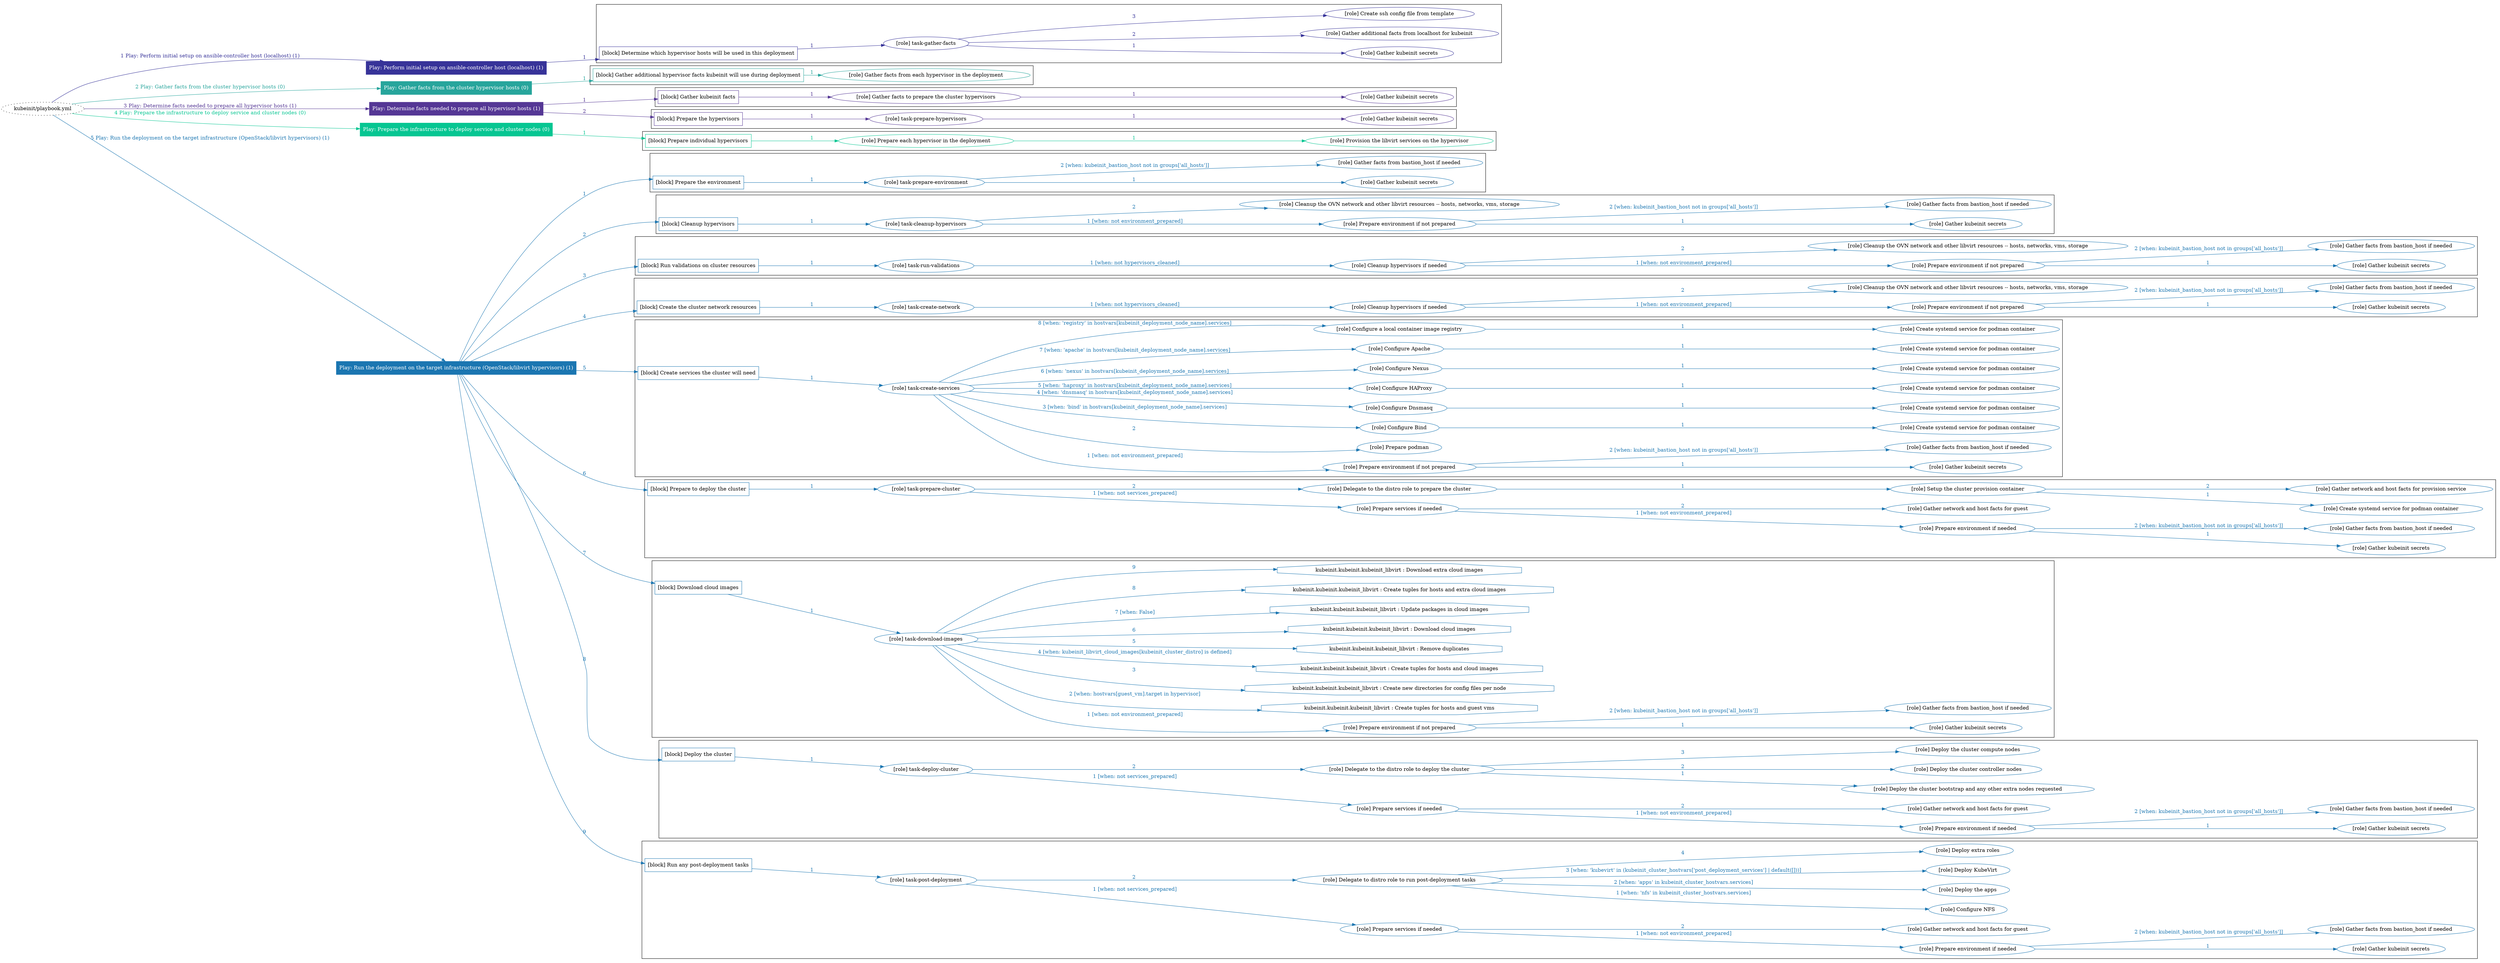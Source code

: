digraph {
	graph [concentrate=true ordering=in rankdir=LR ratio=fill]
	edge [esep=5 sep=10]
	"kubeinit/playbook.yml" [URL="/home/runner/work/kubeinit/kubeinit/kubeinit/playbook.yml" id=playbook_3aae5e4f style=dotted]
	"kubeinit/playbook.yml" -> play_a13c821a [label="1 Play: Perform initial setup on ansible-controller host (localhost) (1)" color="#373399" fontcolor="#373399" id=edge_play_a13c821a labeltooltip="1 Play: Perform initial setup on ansible-controller host (localhost) (1)" tooltip="1 Play: Perform initial setup on ansible-controller host (localhost) (1)"]
	subgraph "Play: Perform initial setup on ansible-controller host (localhost) (1)" {
		play_a13c821a [label="Play: Perform initial setup on ansible-controller host (localhost) (1)" URL="/home/runner/work/kubeinit/kubeinit/kubeinit/playbook.yml" color="#373399" fontcolor="#ffffff" id=play_a13c821a shape=box style=filled tooltip=localhost]
		play_a13c821a -> block_b6649c4d [label=1 color="#373399" fontcolor="#373399" id=edge_block_b6649c4d labeltooltip=1 tooltip=1]
		subgraph cluster_block_b6649c4d {
			block_b6649c4d [label="[block] Determine which hypervisor hosts will be used in this deployment" URL="/home/runner/work/kubeinit/kubeinit/kubeinit/playbook.yml" color="#373399" id=block_b6649c4d labeltooltip="Determine which hypervisor hosts will be used in this deployment" shape=box tooltip="Determine which hypervisor hosts will be used in this deployment"]
			block_b6649c4d -> role_faa53f05 [label="1 " color="#373399" fontcolor="#373399" id=edge_role_faa53f05 labeltooltip="1 " tooltip="1 "]
			subgraph "task-gather-facts" {
				role_faa53f05 [label="[role] task-gather-facts" URL="/home/runner/work/kubeinit/kubeinit/kubeinit/playbook.yml" color="#373399" id=role_faa53f05 tooltip="task-gather-facts"]
				role_faa53f05 -> role_b6193e23 [label="1 " color="#373399" fontcolor="#373399" id=edge_role_b6193e23 labeltooltip="1 " tooltip="1 "]
				subgraph "Gather kubeinit secrets" {
					role_b6193e23 [label="[role] Gather kubeinit secrets" URL="/home/runner/.ansible/collections/ansible_collections/kubeinit/kubeinit/roles/kubeinit_prepare/tasks/build_hypervisors_group.yml" color="#373399" id=role_b6193e23 tooltip="Gather kubeinit secrets"]
				}
				role_faa53f05 -> role_75fb5150 [label="2 " color="#373399" fontcolor="#373399" id=edge_role_75fb5150 labeltooltip="2 " tooltip="2 "]
				subgraph "Gather additional facts from localhost for kubeinit" {
					role_75fb5150 [label="[role] Gather additional facts from localhost for kubeinit" URL="/home/runner/.ansible/collections/ansible_collections/kubeinit/kubeinit/roles/kubeinit_prepare/tasks/build_hypervisors_group.yml" color="#373399" id=role_75fb5150 tooltip="Gather additional facts from localhost for kubeinit"]
				}
				role_faa53f05 -> role_6fa59328 [label="3 " color="#373399" fontcolor="#373399" id=edge_role_6fa59328 labeltooltip="3 " tooltip="3 "]
				subgraph "Create ssh config file from template" {
					role_6fa59328 [label="[role] Create ssh config file from template" URL="/home/runner/.ansible/collections/ansible_collections/kubeinit/kubeinit/roles/kubeinit_prepare/tasks/build_hypervisors_group.yml" color="#373399" id=role_6fa59328 tooltip="Create ssh config file from template"]
				}
			}
		}
	}
	"kubeinit/playbook.yml" -> play_2b0e0b51 [label="2 Play: Gather facts from the cluster hypervisor hosts (0)" color="#27a59c" fontcolor="#27a59c" id=edge_play_2b0e0b51 labeltooltip="2 Play: Gather facts from the cluster hypervisor hosts (0)" tooltip="2 Play: Gather facts from the cluster hypervisor hosts (0)"]
	subgraph "Play: Gather facts from the cluster hypervisor hosts (0)" {
		play_2b0e0b51 [label="Play: Gather facts from the cluster hypervisor hosts (0)" URL="/home/runner/work/kubeinit/kubeinit/kubeinit/playbook.yml" color="#27a59c" fontcolor="#ffffff" id=play_2b0e0b51 shape=box style=filled tooltip="Play: Gather facts from the cluster hypervisor hosts (0)"]
		play_2b0e0b51 -> block_e92e3ed4 [label=1 color="#27a59c" fontcolor="#27a59c" id=edge_block_e92e3ed4 labeltooltip=1 tooltip=1]
		subgraph cluster_block_e92e3ed4 {
			block_e92e3ed4 [label="[block] Gather additional hypervisor facts kubeinit will use during deployment" URL="/home/runner/work/kubeinit/kubeinit/kubeinit/playbook.yml" color="#27a59c" id=block_e92e3ed4 labeltooltip="Gather additional hypervisor facts kubeinit will use during deployment" shape=box tooltip="Gather additional hypervisor facts kubeinit will use during deployment"]
			block_e92e3ed4 -> role_e80809dc [label="1 " color="#27a59c" fontcolor="#27a59c" id=edge_role_e80809dc labeltooltip="1 " tooltip="1 "]
			subgraph "Gather facts from each hypervisor in the deployment" {
				role_e80809dc [label="[role] Gather facts from each hypervisor in the deployment" URL="/home/runner/work/kubeinit/kubeinit/kubeinit/playbook.yml" color="#27a59c" id=role_e80809dc tooltip="Gather facts from each hypervisor in the deployment"]
			}
		}
	}
	"kubeinit/playbook.yml" -> play_4fe872a4 [label="3 Play: Determine facts needed to prepare all hypervisor hosts (1)" color="#553795" fontcolor="#553795" id=edge_play_4fe872a4 labeltooltip="3 Play: Determine facts needed to prepare all hypervisor hosts (1)" tooltip="3 Play: Determine facts needed to prepare all hypervisor hosts (1)"]
	subgraph "Play: Determine facts needed to prepare all hypervisor hosts (1)" {
		play_4fe872a4 [label="Play: Determine facts needed to prepare all hypervisor hosts (1)" URL="/home/runner/work/kubeinit/kubeinit/kubeinit/playbook.yml" color="#553795" fontcolor="#ffffff" id=play_4fe872a4 shape=box style=filled tooltip=localhost]
		play_4fe872a4 -> block_9a63468e [label=1 color="#553795" fontcolor="#553795" id=edge_block_9a63468e labeltooltip=1 tooltip=1]
		subgraph cluster_block_9a63468e {
			block_9a63468e [label="[block] Gather kubeinit facts" URL="/home/runner/work/kubeinit/kubeinit/kubeinit/playbook.yml" color="#553795" id=block_9a63468e labeltooltip="Gather kubeinit facts" shape=box tooltip="Gather kubeinit facts"]
			block_9a63468e -> role_531069fe [label="1 " color="#553795" fontcolor="#553795" id=edge_role_531069fe labeltooltip="1 " tooltip="1 "]
			subgraph "Gather facts to prepare the cluster hypervisors" {
				role_531069fe [label="[role] Gather facts to prepare the cluster hypervisors" URL="/home/runner/work/kubeinit/kubeinit/kubeinit/playbook.yml" color="#553795" id=role_531069fe tooltip="Gather facts to prepare the cluster hypervisors"]
				role_531069fe -> role_d5351cc2 [label="1 " color="#553795" fontcolor="#553795" id=edge_role_d5351cc2 labeltooltip="1 " tooltip="1 "]
				subgraph "Gather kubeinit secrets" {
					role_d5351cc2 [label="[role] Gather kubeinit secrets" URL="/home/runner/.ansible/collections/ansible_collections/kubeinit/kubeinit/roles/kubeinit_prepare/tasks/gather_kubeinit_facts.yml" color="#553795" id=role_d5351cc2 tooltip="Gather kubeinit secrets"]
				}
			}
		}
		play_4fe872a4 -> block_47fa634f [label=2 color="#553795" fontcolor="#553795" id=edge_block_47fa634f labeltooltip=2 tooltip=2]
		subgraph cluster_block_47fa634f {
			block_47fa634f [label="[block] Prepare the hypervisors" URL="/home/runner/work/kubeinit/kubeinit/kubeinit/playbook.yml" color="#553795" id=block_47fa634f labeltooltip="Prepare the hypervisors" shape=box tooltip="Prepare the hypervisors"]
			block_47fa634f -> role_77b554d9 [label="1 " color="#553795" fontcolor="#553795" id=edge_role_77b554d9 labeltooltip="1 " tooltip="1 "]
			subgraph "task-prepare-hypervisors" {
				role_77b554d9 [label="[role] task-prepare-hypervisors" URL="/home/runner/work/kubeinit/kubeinit/kubeinit/playbook.yml" color="#553795" id=role_77b554d9 tooltip="task-prepare-hypervisors"]
				role_77b554d9 -> role_2fe37168 [label="1 " color="#553795" fontcolor="#553795" id=edge_role_2fe37168 labeltooltip="1 " tooltip="1 "]
				subgraph "Gather kubeinit secrets" {
					role_2fe37168 [label="[role] Gather kubeinit secrets" URL="/home/runner/.ansible/collections/ansible_collections/kubeinit/kubeinit/roles/kubeinit_prepare/tasks/gather_kubeinit_facts.yml" color="#553795" id=role_2fe37168 tooltip="Gather kubeinit secrets"]
				}
			}
		}
	}
	"kubeinit/playbook.yml" -> play_bf4b0396 [label="4 Play: Prepare the infrastructure to deploy service and cluster nodes (0)" color="#06c692" fontcolor="#06c692" id=edge_play_bf4b0396 labeltooltip="4 Play: Prepare the infrastructure to deploy service and cluster nodes (0)" tooltip="4 Play: Prepare the infrastructure to deploy service and cluster nodes (0)"]
	subgraph "Play: Prepare the infrastructure to deploy service and cluster nodes (0)" {
		play_bf4b0396 [label="Play: Prepare the infrastructure to deploy service and cluster nodes (0)" URL="/home/runner/work/kubeinit/kubeinit/kubeinit/playbook.yml" color="#06c692" fontcolor="#ffffff" id=play_bf4b0396 shape=box style=filled tooltip="Play: Prepare the infrastructure to deploy service and cluster nodes (0)"]
		play_bf4b0396 -> block_dfed0c5a [label=1 color="#06c692" fontcolor="#06c692" id=edge_block_dfed0c5a labeltooltip=1 tooltip=1]
		subgraph cluster_block_dfed0c5a {
			block_dfed0c5a [label="[block] Prepare individual hypervisors" URL="/home/runner/work/kubeinit/kubeinit/kubeinit/playbook.yml" color="#06c692" id=block_dfed0c5a labeltooltip="Prepare individual hypervisors" shape=box tooltip="Prepare individual hypervisors"]
			block_dfed0c5a -> role_fe40d077 [label="1 " color="#06c692" fontcolor="#06c692" id=edge_role_fe40d077 labeltooltip="1 " tooltip="1 "]
			subgraph "Prepare each hypervisor in the deployment" {
				role_fe40d077 [label="[role] Prepare each hypervisor in the deployment" URL="/home/runner/work/kubeinit/kubeinit/kubeinit/playbook.yml" color="#06c692" id=role_fe40d077 tooltip="Prepare each hypervisor in the deployment"]
				role_fe40d077 -> role_19f31cfb [label="1 " color="#06c692" fontcolor="#06c692" id=edge_role_19f31cfb labeltooltip="1 " tooltip="1 "]
				subgraph "Provision the libvirt services on the hypervisor" {
					role_19f31cfb [label="[role] Provision the libvirt services on the hypervisor" URL="/home/runner/.ansible/collections/ansible_collections/kubeinit/kubeinit/roles/kubeinit_prepare/tasks/prepare_hypervisor.yml" color="#06c692" id=role_19f31cfb tooltip="Provision the libvirt services on the hypervisor"]
				}
			}
		}
	}
	"kubeinit/playbook.yml" -> play_964275fb [label="5 Play: Run the deployment on the target infrastructure (OpenStack/libvirt hypervisors) (1)" color="#1b76b1" fontcolor="#1b76b1" id=edge_play_964275fb labeltooltip="5 Play: Run the deployment on the target infrastructure (OpenStack/libvirt hypervisors) (1)" tooltip="5 Play: Run the deployment on the target infrastructure (OpenStack/libvirt hypervisors) (1)"]
	subgraph "Play: Run the deployment on the target infrastructure (OpenStack/libvirt hypervisors) (1)" {
		play_964275fb [label="Play: Run the deployment on the target infrastructure (OpenStack/libvirt hypervisors) (1)" URL="/home/runner/work/kubeinit/kubeinit/kubeinit/playbook.yml" color="#1b76b1" fontcolor="#ffffff" id=play_964275fb shape=box style=filled tooltip=localhost]
		play_964275fb -> block_9f718edc [label=1 color="#1b76b1" fontcolor="#1b76b1" id=edge_block_9f718edc labeltooltip=1 tooltip=1]
		subgraph cluster_block_9f718edc {
			block_9f718edc [label="[block] Prepare the environment" URL="/home/runner/work/kubeinit/kubeinit/kubeinit/playbook.yml" color="#1b76b1" id=block_9f718edc labeltooltip="Prepare the environment" shape=box tooltip="Prepare the environment"]
			block_9f718edc -> role_0ea3f6fc [label="1 " color="#1b76b1" fontcolor="#1b76b1" id=edge_role_0ea3f6fc labeltooltip="1 " tooltip="1 "]
			subgraph "task-prepare-environment" {
				role_0ea3f6fc [label="[role] task-prepare-environment" URL="/home/runner/work/kubeinit/kubeinit/kubeinit/playbook.yml" color="#1b76b1" id=role_0ea3f6fc tooltip="task-prepare-environment"]
				role_0ea3f6fc -> role_c08b01a5 [label="1 " color="#1b76b1" fontcolor="#1b76b1" id=edge_role_c08b01a5 labeltooltip="1 " tooltip="1 "]
				subgraph "Gather kubeinit secrets" {
					role_c08b01a5 [label="[role] Gather kubeinit secrets" URL="/home/runner/.ansible/collections/ansible_collections/kubeinit/kubeinit/roles/kubeinit_prepare/tasks/gather_kubeinit_facts.yml" color="#1b76b1" id=role_c08b01a5 tooltip="Gather kubeinit secrets"]
				}
				role_0ea3f6fc -> role_8d4c51a2 [label="2 [when: kubeinit_bastion_host not in groups['all_hosts']]" color="#1b76b1" fontcolor="#1b76b1" id=edge_role_8d4c51a2 labeltooltip="2 [when: kubeinit_bastion_host not in groups['all_hosts']]" tooltip="2 [when: kubeinit_bastion_host not in groups['all_hosts']]"]
				subgraph "Gather facts from bastion_host if needed" {
					role_8d4c51a2 [label="[role] Gather facts from bastion_host if needed" URL="/home/runner/.ansible/collections/ansible_collections/kubeinit/kubeinit/roles/kubeinit_prepare/tasks/main.yml" color="#1b76b1" id=role_8d4c51a2 tooltip="Gather facts from bastion_host if needed"]
				}
			}
		}
		play_964275fb -> block_fbdf8d0c [label=2 color="#1b76b1" fontcolor="#1b76b1" id=edge_block_fbdf8d0c labeltooltip=2 tooltip=2]
		subgraph cluster_block_fbdf8d0c {
			block_fbdf8d0c [label="[block] Cleanup hypervisors" URL="/home/runner/work/kubeinit/kubeinit/kubeinit/playbook.yml" color="#1b76b1" id=block_fbdf8d0c labeltooltip="Cleanup hypervisors" shape=box tooltip="Cleanup hypervisors"]
			block_fbdf8d0c -> role_683d47c9 [label="1 " color="#1b76b1" fontcolor="#1b76b1" id=edge_role_683d47c9 labeltooltip="1 " tooltip="1 "]
			subgraph "task-cleanup-hypervisors" {
				role_683d47c9 [label="[role] task-cleanup-hypervisors" URL="/home/runner/work/kubeinit/kubeinit/kubeinit/playbook.yml" color="#1b76b1" id=role_683d47c9 tooltip="task-cleanup-hypervisors"]
				role_683d47c9 -> role_efea706b [label="1 [when: not environment_prepared]" color="#1b76b1" fontcolor="#1b76b1" id=edge_role_efea706b labeltooltip="1 [when: not environment_prepared]" tooltip="1 [when: not environment_prepared]"]
				subgraph "Prepare environment if not prepared" {
					role_efea706b [label="[role] Prepare environment if not prepared" URL="/home/runner/.ansible/collections/ansible_collections/kubeinit/kubeinit/roles/kubeinit_libvirt/tasks/cleanup_hypervisors.yml" color="#1b76b1" id=role_efea706b tooltip="Prepare environment if not prepared"]
					role_efea706b -> role_4e22e5cf [label="1 " color="#1b76b1" fontcolor="#1b76b1" id=edge_role_4e22e5cf labeltooltip="1 " tooltip="1 "]
					subgraph "Gather kubeinit secrets" {
						role_4e22e5cf [label="[role] Gather kubeinit secrets" URL="/home/runner/.ansible/collections/ansible_collections/kubeinit/kubeinit/roles/kubeinit_prepare/tasks/gather_kubeinit_facts.yml" color="#1b76b1" id=role_4e22e5cf tooltip="Gather kubeinit secrets"]
					}
					role_efea706b -> role_dc5280e5 [label="2 [when: kubeinit_bastion_host not in groups['all_hosts']]" color="#1b76b1" fontcolor="#1b76b1" id=edge_role_dc5280e5 labeltooltip="2 [when: kubeinit_bastion_host not in groups['all_hosts']]" tooltip="2 [when: kubeinit_bastion_host not in groups['all_hosts']]"]
					subgraph "Gather facts from bastion_host if needed" {
						role_dc5280e5 [label="[role] Gather facts from bastion_host if needed" URL="/home/runner/.ansible/collections/ansible_collections/kubeinit/kubeinit/roles/kubeinit_prepare/tasks/main.yml" color="#1b76b1" id=role_dc5280e5 tooltip="Gather facts from bastion_host if needed"]
					}
				}
				role_683d47c9 -> role_95839bd8 [label="2 " color="#1b76b1" fontcolor="#1b76b1" id=edge_role_95839bd8 labeltooltip="2 " tooltip="2 "]
				subgraph "Cleanup the OVN network and other libvirt resources -- hosts, networks, vms, storage" {
					role_95839bd8 [label="[role] Cleanup the OVN network and other libvirt resources -- hosts, networks, vms, storage" URL="/home/runner/.ansible/collections/ansible_collections/kubeinit/kubeinit/roles/kubeinit_libvirt/tasks/cleanup_hypervisors.yml" color="#1b76b1" id=role_95839bd8 tooltip="Cleanup the OVN network and other libvirt resources -- hosts, networks, vms, storage"]
				}
			}
		}
		play_964275fb -> block_73fd6028 [label=3 color="#1b76b1" fontcolor="#1b76b1" id=edge_block_73fd6028 labeltooltip=3 tooltip=3]
		subgraph cluster_block_73fd6028 {
			block_73fd6028 [label="[block] Run validations on cluster resources" URL="/home/runner/work/kubeinit/kubeinit/kubeinit/playbook.yml" color="#1b76b1" id=block_73fd6028 labeltooltip="Run validations on cluster resources" shape=box tooltip="Run validations on cluster resources"]
			block_73fd6028 -> role_55e300c8 [label="1 " color="#1b76b1" fontcolor="#1b76b1" id=edge_role_55e300c8 labeltooltip="1 " tooltip="1 "]
			subgraph "task-run-validations" {
				role_55e300c8 [label="[role] task-run-validations" URL="/home/runner/work/kubeinit/kubeinit/kubeinit/playbook.yml" color="#1b76b1" id=role_55e300c8 tooltip="task-run-validations"]
				role_55e300c8 -> role_b7fc3e60 [label="1 [when: not hypervisors_cleaned]" color="#1b76b1" fontcolor="#1b76b1" id=edge_role_b7fc3e60 labeltooltip="1 [when: not hypervisors_cleaned]" tooltip="1 [when: not hypervisors_cleaned]"]
				subgraph "Cleanup hypervisors if needed" {
					role_b7fc3e60 [label="[role] Cleanup hypervisors if needed" URL="/home/runner/.ansible/collections/ansible_collections/kubeinit/kubeinit/roles/kubeinit_validations/tasks/main.yml" color="#1b76b1" id=role_b7fc3e60 tooltip="Cleanup hypervisors if needed"]
					role_b7fc3e60 -> role_742349bc [label="1 [when: not environment_prepared]" color="#1b76b1" fontcolor="#1b76b1" id=edge_role_742349bc labeltooltip="1 [when: not environment_prepared]" tooltip="1 [when: not environment_prepared]"]
					subgraph "Prepare environment if not prepared" {
						role_742349bc [label="[role] Prepare environment if not prepared" URL="/home/runner/.ansible/collections/ansible_collections/kubeinit/kubeinit/roles/kubeinit_libvirt/tasks/cleanup_hypervisors.yml" color="#1b76b1" id=role_742349bc tooltip="Prepare environment if not prepared"]
						role_742349bc -> role_8571b63a [label="1 " color="#1b76b1" fontcolor="#1b76b1" id=edge_role_8571b63a labeltooltip="1 " tooltip="1 "]
						subgraph "Gather kubeinit secrets" {
							role_8571b63a [label="[role] Gather kubeinit secrets" URL="/home/runner/.ansible/collections/ansible_collections/kubeinit/kubeinit/roles/kubeinit_prepare/tasks/gather_kubeinit_facts.yml" color="#1b76b1" id=role_8571b63a tooltip="Gather kubeinit secrets"]
						}
						role_742349bc -> role_868023ee [label="2 [when: kubeinit_bastion_host not in groups['all_hosts']]" color="#1b76b1" fontcolor="#1b76b1" id=edge_role_868023ee labeltooltip="2 [when: kubeinit_bastion_host not in groups['all_hosts']]" tooltip="2 [when: kubeinit_bastion_host not in groups['all_hosts']]"]
						subgraph "Gather facts from bastion_host if needed" {
							role_868023ee [label="[role] Gather facts from bastion_host if needed" URL="/home/runner/.ansible/collections/ansible_collections/kubeinit/kubeinit/roles/kubeinit_prepare/tasks/main.yml" color="#1b76b1" id=role_868023ee tooltip="Gather facts from bastion_host if needed"]
						}
					}
					role_b7fc3e60 -> role_08751f8f [label="2 " color="#1b76b1" fontcolor="#1b76b1" id=edge_role_08751f8f labeltooltip="2 " tooltip="2 "]
					subgraph "Cleanup the OVN network and other libvirt resources -- hosts, networks, vms, storage" {
						role_08751f8f [label="[role] Cleanup the OVN network and other libvirt resources -- hosts, networks, vms, storage" URL="/home/runner/.ansible/collections/ansible_collections/kubeinit/kubeinit/roles/kubeinit_libvirt/tasks/cleanup_hypervisors.yml" color="#1b76b1" id=role_08751f8f tooltip="Cleanup the OVN network and other libvirt resources -- hosts, networks, vms, storage"]
					}
				}
			}
		}
		play_964275fb -> block_eeb98186 [label=4 color="#1b76b1" fontcolor="#1b76b1" id=edge_block_eeb98186 labeltooltip=4 tooltip=4]
		subgraph cluster_block_eeb98186 {
			block_eeb98186 [label="[block] Create the cluster network resources" URL="/home/runner/work/kubeinit/kubeinit/kubeinit/playbook.yml" color="#1b76b1" id=block_eeb98186 labeltooltip="Create the cluster network resources" shape=box tooltip="Create the cluster network resources"]
			block_eeb98186 -> role_6b516d88 [label="1 " color="#1b76b1" fontcolor="#1b76b1" id=edge_role_6b516d88 labeltooltip="1 " tooltip="1 "]
			subgraph "task-create-network" {
				role_6b516d88 [label="[role] task-create-network" URL="/home/runner/work/kubeinit/kubeinit/kubeinit/playbook.yml" color="#1b76b1" id=role_6b516d88 tooltip="task-create-network"]
				role_6b516d88 -> role_b3e91633 [label="1 [when: not hypervisors_cleaned]" color="#1b76b1" fontcolor="#1b76b1" id=edge_role_b3e91633 labeltooltip="1 [when: not hypervisors_cleaned]" tooltip="1 [when: not hypervisors_cleaned]"]
				subgraph "Cleanup hypervisors if needed" {
					role_b3e91633 [label="[role] Cleanup hypervisors if needed" URL="/home/runner/.ansible/collections/ansible_collections/kubeinit/kubeinit/roles/kubeinit_libvirt/tasks/create_network.yml" color="#1b76b1" id=role_b3e91633 tooltip="Cleanup hypervisors if needed"]
					role_b3e91633 -> role_e9f1160e [label="1 [when: not environment_prepared]" color="#1b76b1" fontcolor="#1b76b1" id=edge_role_e9f1160e labeltooltip="1 [when: not environment_prepared]" tooltip="1 [when: not environment_prepared]"]
					subgraph "Prepare environment if not prepared" {
						role_e9f1160e [label="[role] Prepare environment if not prepared" URL="/home/runner/.ansible/collections/ansible_collections/kubeinit/kubeinit/roles/kubeinit_libvirt/tasks/cleanup_hypervisors.yml" color="#1b76b1" id=role_e9f1160e tooltip="Prepare environment if not prepared"]
						role_e9f1160e -> role_17c89e17 [label="1 " color="#1b76b1" fontcolor="#1b76b1" id=edge_role_17c89e17 labeltooltip="1 " tooltip="1 "]
						subgraph "Gather kubeinit secrets" {
							role_17c89e17 [label="[role] Gather kubeinit secrets" URL="/home/runner/.ansible/collections/ansible_collections/kubeinit/kubeinit/roles/kubeinit_prepare/tasks/gather_kubeinit_facts.yml" color="#1b76b1" id=role_17c89e17 tooltip="Gather kubeinit secrets"]
						}
						role_e9f1160e -> role_325941c3 [label="2 [when: kubeinit_bastion_host not in groups['all_hosts']]" color="#1b76b1" fontcolor="#1b76b1" id=edge_role_325941c3 labeltooltip="2 [when: kubeinit_bastion_host not in groups['all_hosts']]" tooltip="2 [when: kubeinit_bastion_host not in groups['all_hosts']]"]
						subgraph "Gather facts from bastion_host if needed" {
							role_325941c3 [label="[role] Gather facts from bastion_host if needed" URL="/home/runner/.ansible/collections/ansible_collections/kubeinit/kubeinit/roles/kubeinit_prepare/tasks/main.yml" color="#1b76b1" id=role_325941c3 tooltip="Gather facts from bastion_host if needed"]
						}
					}
					role_b3e91633 -> role_9615b7d8 [label="2 " color="#1b76b1" fontcolor="#1b76b1" id=edge_role_9615b7d8 labeltooltip="2 " tooltip="2 "]
					subgraph "Cleanup the OVN network and other libvirt resources -- hosts, networks, vms, storage" {
						role_9615b7d8 [label="[role] Cleanup the OVN network and other libvirt resources -- hosts, networks, vms, storage" URL="/home/runner/.ansible/collections/ansible_collections/kubeinit/kubeinit/roles/kubeinit_libvirt/tasks/cleanup_hypervisors.yml" color="#1b76b1" id=role_9615b7d8 tooltip="Cleanup the OVN network and other libvirt resources -- hosts, networks, vms, storage"]
					}
				}
			}
		}
		play_964275fb -> block_6c38df63 [label=5 color="#1b76b1" fontcolor="#1b76b1" id=edge_block_6c38df63 labeltooltip=5 tooltip=5]
		subgraph cluster_block_6c38df63 {
			block_6c38df63 [label="[block] Create services the cluster will need" URL="/home/runner/work/kubeinit/kubeinit/kubeinit/playbook.yml" color="#1b76b1" id=block_6c38df63 labeltooltip="Create services the cluster will need" shape=box tooltip="Create services the cluster will need"]
			block_6c38df63 -> role_40560334 [label="1 " color="#1b76b1" fontcolor="#1b76b1" id=edge_role_40560334 labeltooltip="1 " tooltip="1 "]
			subgraph "task-create-services" {
				role_40560334 [label="[role] task-create-services" URL="/home/runner/work/kubeinit/kubeinit/kubeinit/playbook.yml" color="#1b76b1" id=role_40560334 tooltip="task-create-services"]
				role_40560334 -> role_5c16b68f [label="1 [when: not environment_prepared]" color="#1b76b1" fontcolor="#1b76b1" id=edge_role_5c16b68f labeltooltip="1 [when: not environment_prepared]" tooltip="1 [when: not environment_prepared]"]
				subgraph "Prepare environment if not prepared" {
					role_5c16b68f [label="[role] Prepare environment if not prepared" URL="/home/runner/.ansible/collections/ansible_collections/kubeinit/kubeinit/roles/kubeinit_services/tasks/main.yml" color="#1b76b1" id=role_5c16b68f tooltip="Prepare environment if not prepared"]
					role_5c16b68f -> role_ba040c5f [label="1 " color="#1b76b1" fontcolor="#1b76b1" id=edge_role_ba040c5f labeltooltip="1 " tooltip="1 "]
					subgraph "Gather kubeinit secrets" {
						role_ba040c5f [label="[role] Gather kubeinit secrets" URL="/home/runner/.ansible/collections/ansible_collections/kubeinit/kubeinit/roles/kubeinit_prepare/tasks/gather_kubeinit_facts.yml" color="#1b76b1" id=role_ba040c5f tooltip="Gather kubeinit secrets"]
					}
					role_5c16b68f -> role_1243d420 [label="2 [when: kubeinit_bastion_host not in groups['all_hosts']]" color="#1b76b1" fontcolor="#1b76b1" id=edge_role_1243d420 labeltooltip="2 [when: kubeinit_bastion_host not in groups['all_hosts']]" tooltip="2 [when: kubeinit_bastion_host not in groups['all_hosts']]"]
					subgraph "Gather facts from bastion_host if needed" {
						role_1243d420 [label="[role] Gather facts from bastion_host if needed" URL="/home/runner/.ansible/collections/ansible_collections/kubeinit/kubeinit/roles/kubeinit_prepare/tasks/main.yml" color="#1b76b1" id=role_1243d420 tooltip="Gather facts from bastion_host if needed"]
					}
				}
				role_40560334 -> role_0c8c715d [label="2 " color="#1b76b1" fontcolor="#1b76b1" id=edge_role_0c8c715d labeltooltip="2 " tooltip="2 "]
				subgraph "Prepare podman" {
					role_0c8c715d [label="[role] Prepare podman" URL="/home/runner/.ansible/collections/ansible_collections/kubeinit/kubeinit/roles/kubeinit_services/tasks/00_create_service_pod.yml" color="#1b76b1" id=role_0c8c715d tooltip="Prepare podman"]
				}
				role_40560334 -> role_66917b67 [label="3 [when: 'bind' in hostvars[kubeinit_deployment_node_name].services]" color="#1b76b1" fontcolor="#1b76b1" id=edge_role_66917b67 labeltooltip="3 [when: 'bind' in hostvars[kubeinit_deployment_node_name].services]" tooltip="3 [when: 'bind' in hostvars[kubeinit_deployment_node_name].services]"]
				subgraph "Configure Bind" {
					role_66917b67 [label="[role] Configure Bind" URL="/home/runner/.ansible/collections/ansible_collections/kubeinit/kubeinit/roles/kubeinit_services/tasks/start_services_containers.yml" color="#1b76b1" id=role_66917b67 tooltip="Configure Bind"]
					role_66917b67 -> role_4c485886 [label="1 " color="#1b76b1" fontcolor="#1b76b1" id=edge_role_4c485886 labeltooltip="1 " tooltip="1 "]
					subgraph "Create systemd service for podman container" {
						role_4c485886 [label="[role] Create systemd service for podman container" URL="/home/runner/.ansible/collections/ansible_collections/kubeinit/kubeinit/roles/kubeinit_bind/tasks/main.yml" color="#1b76b1" id=role_4c485886 tooltip="Create systemd service for podman container"]
					}
				}
				role_40560334 -> role_19217a2f [label="4 [when: 'dnsmasq' in hostvars[kubeinit_deployment_node_name].services]" color="#1b76b1" fontcolor="#1b76b1" id=edge_role_19217a2f labeltooltip="4 [when: 'dnsmasq' in hostvars[kubeinit_deployment_node_name].services]" tooltip="4 [when: 'dnsmasq' in hostvars[kubeinit_deployment_node_name].services]"]
				subgraph "Configure Dnsmasq" {
					role_19217a2f [label="[role] Configure Dnsmasq" URL="/home/runner/.ansible/collections/ansible_collections/kubeinit/kubeinit/roles/kubeinit_services/tasks/start_services_containers.yml" color="#1b76b1" id=role_19217a2f tooltip="Configure Dnsmasq"]
					role_19217a2f -> role_c16b5010 [label="1 " color="#1b76b1" fontcolor="#1b76b1" id=edge_role_c16b5010 labeltooltip="1 " tooltip="1 "]
					subgraph "Create systemd service for podman container" {
						role_c16b5010 [label="[role] Create systemd service for podman container" URL="/home/runner/.ansible/collections/ansible_collections/kubeinit/kubeinit/roles/kubeinit_dnsmasq/tasks/main.yml" color="#1b76b1" id=role_c16b5010 tooltip="Create systemd service for podman container"]
					}
				}
				role_40560334 -> role_fd0ad43c [label="5 [when: 'haproxy' in hostvars[kubeinit_deployment_node_name].services]" color="#1b76b1" fontcolor="#1b76b1" id=edge_role_fd0ad43c labeltooltip="5 [when: 'haproxy' in hostvars[kubeinit_deployment_node_name].services]" tooltip="5 [when: 'haproxy' in hostvars[kubeinit_deployment_node_name].services]"]
				subgraph "Configure HAProxy" {
					role_fd0ad43c [label="[role] Configure HAProxy" URL="/home/runner/.ansible/collections/ansible_collections/kubeinit/kubeinit/roles/kubeinit_services/tasks/start_services_containers.yml" color="#1b76b1" id=role_fd0ad43c tooltip="Configure HAProxy"]
					role_fd0ad43c -> role_826061ef [label="1 " color="#1b76b1" fontcolor="#1b76b1" id=edge_role_826061ef labeltooltip="1 " tooltip="1 "]
					subgraph "Create systemd service for podman container" {
						role_826061ef [label="[role] Create systemd service for podman container" URL="/home/runner/.ansible/collections/ansible_collections/kubeinit/kubeinit/roles/kubeinit_haproxy/tasks/main.yml" color="#1b76b1" id=role_826061ef tooltip="Create systemd service for podman container"]
					}
				}
				role_40560334 -> role_f1132249 [label="6 [when: 'nexus' in hostvars[kubeinit_deployment_node_name].services]" color="#1b76b1" fontcolor="#1b76b1" id=edge_role_f1132249 labeltooltip="6 [when: 'nexus' in hostvars[kubeinit_deployment_node_name].services]" tooltip="6 [when: 'nexus' in hostvars[kubeinit_deployment_node_name].services]"]
				subgraph "Configure Nexus" {
					role_f1132249 [label="[role] Configure Nexus" URL="/home/runner/.ansible/collections/ansible_collections/kubeinit/kubeinit/roles/kubeinit_services/tasks/start_services_containers.yml" color="#1b76b1" id=role_f1132249 tooltip="Configure Nexus"]
					role_f1132249 -> role_8dfcf18e [label="1 " color="#1b76b1" fontcolor="#1b76b1" id=edge_role_8dfcf18e labeltooltip="1 " tooltip="1 "]
					subgraph "Create systemd service for podman container" {
						role_8dfcf18e [label="[role] Create systemd service for podman container" URL="/home/runner/.ansible/collections/ansible_collections/kubeinit/kubeinit/roles/kubeinit_nexus/tasks/main.yml" color="#1b76b1" id=role_8dfcf18e tooltip="Create systemd service for podman container"]
					}
				}
				role_40560334 -> role_f3139746 [label="7 [when: 'apache' in hostvars[kubeinit_deployment_node_name].services]" color="#1b76b1" fontcolor="#1b76b1" id=edge_role_f3139746 labeltooltip="7 [when: 'apache' in hostvars[kubeinit_deployment_node_name].services]" tooltip="7 [when: 'apache' in hostvars[kubeinit_deployment_node_name].services]"]
				subgraph "Configure Apache" {
					role_f3139746 [label="[role] Configure Apache" URL="/home/runner/.ansible/collections/ansible_collections/kubeinit/kubeinit/roles/kubeinit_services/tasks/start_services_containers.yml" color="#1b76b1" id=role_f3139746 tooltip="Configure Apache"]
					role_f3139746 -> role_1f3a0fef [label="1 " color="#1b76b1" fontcolor="#1b76b1" id=edge_role_1f3a0fef labeltooltip="1 " tooltip="1 "]
					subgraph "Create systemd service for podman container" {
						role_1f3a0fef [label="[role] Create systemd service for podman container" URL="/home/runner/.ansible/collections/ansible_collections/kubeinit/kubeinit/roles/kubeinit_apache/tasks/main.yml" color="#1b76b1" id=role_1f3a0fef tooltip="Create systemd service for podman container"]
					}
				}
				role_40560334 -> role_482b55c2 [label="8 [when: 'registry' in hostvars[kubeinit_deployment_node_name].services]" color="#1b76b1" fontcolor="#1b76b1" id=edge_role_482b55c2 labeltooltip="8 [when: 'registry' in hostvars[kubeinit_deployment_node_name].services]" tooltip="8 [when: 'registry' in hostvars[kubeinit_deployment_node_name].services]"]
				subgraph "Configure a local container image registry" {
					role_482b55c2 [label="[role] Configure a local container image registry" URL="/home/runner/.ansible/collections/ansible_collections/kubeinit/kubeinit/roles/kubeinit_services/tasks/start_services_containers.yml" color="#1b76b1" id=role_482b55c2 tooltip="Configure a local container image registry"]
					role_482b55c2 -> role_9d4945ee [label="1 " color="#1b76b1" fontcolor="#1b76b1" id=edge_role_9d4945ee labeltooltip="1 " tooltip="1 "]
					subgraph "Create systemd service for podman container" {
						role_9d4945ee [label="[role] Create systemd service for podman container" URL="/home/runner/.ansible/collections/ansible_collections/kubeinit/kubeinit/roles/kubeinit_registry/tasks/main.yml" color="#1b76b1" id=role_9d4945ee tooltip="Create systemd service for podman container"]
					}
				}
			}
		}
		play_964275fb -> block_a593379c [label=6 color="#1b76b1" fontcolor="#1b76b1" id=edge_block_a593379c labeltooltip=6 tooltip=6]
		subgraph cluster_block_a593379c {
			block_a593379c [label="[block] Prepare to deploy the cluster" URL="/home/runner/work/kubeinit/kubeinit/kubeinit/playbook.yml" color="#1b76b1" id=block_a593379c labeltooltip="Prepare to deploy the cluster" shape=box tooltip="Prepare to deploy the cluster"]
			block_a593379c -> role_82cd67dd [label="1 " color="#1b76b1" fontcolor="#1b76b1" id=edge_role_82cd67dd labeltooltip="1 " tooltip="1 "]
			subgraph "task-prepare-cluster" {
				role_82cd67dd [label="[role] task-prepare-cluster" URL="/home/runner/work/kubeinit/kubeinit/kubeinit/playbook.yml" color="#1b76b1" id=role_82cd67dd tooltip="task-prepare-cluster"]
				role_82cd67dd -> role_bd75fad6 [label="1 [when: not services_prepared]" color="#1b76b1" fontcolor="#1b76b1" id=edge_role_bd75fad6 labeltooltip="1 [when: not services_prepared]" tooltip="1 [when: not services_prepared]"]
				subgraph "Prepare services if needed" {
					role_bd75fad6 [label="[role] Prepare services if needed" URL="/home/runner/.ansible/collections/ansible_collections/kubeinit/kubeinit/roles/kubeinit_prepare/tasks/prepare_cluster.yml" color="#1b76b1" id=role_bd75fad6 tooltip="Prepare services if needed"]
					role_bd75fad6 -> role_768bff75 [label="1 [when: not environment_prepared]" color="#1b76b1" fontcolor="#1b76b1" id=edge_role_768bff75 labeltooltip="1 [when: not environment_prepared]" tooltip="1 [when: not environment_prepared]"]
					subgraph "Prepare environment if needed" {
						role_768bff75 [label="[role] Prepare environment if needed" URL="/home/runner/.ansible/collections/ansible_collections/kubeinit/kubeinit/roles/kubeinit_services/tasks/prepare_services.yml" color="#1b76b1" id=role_768bff75 tooltip="Prepare environment if needed"]
						role_768bff75 -> role_0b65bc03 [label="1 " color="#1b76b1" fontcolor="#1b76b1" id=edge_role_0b65bc03 labeltooltip="1 " tooltip="1 "]
						subgraph "Gather kubeinit secrets" {
							role_0b65bc03 [label="[role] Gather kubeinit secrets" URL="/home/runner/.ansible/collections/ansible_collections/kubeinit/kubeinit/roles/kubeinit_prepare/tasks/gather_kubeinit_facts.yml" color="#1b76b1" id=role_0b65bc03 tooltip="Gather kubeinit secrets"]
						}
						role_768bff75 -> role_da0170db [label="2 [when: kubeinit_bastion_host not in groups['all_hosts']]" color="#1b76b1" fontcolor="#1b76b1" id=edge_role_da0170db labeltooltip="2 [when: kubeinit_bastion_host not in groups['all_hosts']]" tooltip="2 [when: kubeinit_bastion_host not in groups['all_hosts']]"]
						subgraph "Gather facts from bastion_host if needed" {
							role_da0170db [label="[role] Gather facts from bastion_host if needed" URL="/home/runner/.ansible/collections/ansible_collections/kubeinit/kubeinit/roles/kubeinit_prepare/tasks/main.yml" color="#1b76b1" id=role_da0170db tooltip="Gather facts from bastion_host if needed"]
						}
					}
					role_bd75fad6 -> role_d46fb00e [label="2 " color="#1b76b1" fontcolor="#1b76b1" id=edge_role_d46fb00e labeltooltip="2 " tooltip="2 "]
					subgraph "Gather network and host facts for guest" {
						role_d46fb00e [label="[role] Gather network and host facts for guest" URL="/home/runner/.ansible/collections/ansible_collections/kubeinit/kubeinit/roles/kubeinit_services/tasks/prepare_services.yml" color="#1b76b1" id=role_d46fb00e tooltip="Gather network and host facts for guest"]
					}
				}
				role_82cd67dd -> role_78e1c661 [label="2 " color="#1b76b1" fontcolor="#1b76b1" id=edge_role_78e1c661 labeltooltip="2 " tooltip="2 "]
				subgraph "Delegate to the distro role to prepare the cluster" {
					role_78e1c661 [label="[role] Delegate to the distro role to prepare the cluster" URL="/home/runner/.ansible/collections/ansible_collections/kubeinit/kubeinit/roles/kubeinit_prepare/tasks/prepare_cluster.yml" color="#1b76b1" id=role_78e1c661 tooltip="Delegate to the distro role to prepare the cluster"]
					role_78e1c661 -> role_bff871b7 [label="1 " color="#1b76b1" fontcolor="#1b76b1" id=edge_role_bff871b7 labeltooltip="1 " tooltip="1 "]
					subgraph "Setup the cluster provision container" {
						role_bff871b7 [label="[role] Setup the cluster provision container" URL="/home/runner/.ansible/collections/ansible_collections/kubeinit/kubeinit/roles/kubeinit_openshift/tasks/prepare_cluster.yml" color="#1b76b1" id=role_bff871b7 tooltip="Setup the cluster provision container"]
						role_bff871b7 -> role_2fa34ba5 [label="1 " color="#1b76b1" fontcolor="#1b76b1" id=edge_role_2fa34ba5 labeltooltip="1 " tooltip="1 "]
						subgraph "Create systemd service for podman container" {
							role_2fa34ba5 [label="[role] Create systemd service for podman container" URL="/home/runner/.ansible/collections/ansible_collections/kubeinit/kubeinit/roles/kubeinit_services/tasks/create_provision_container.yml" color="#1b76b1" id=role_2fa34ba5 tooltip="Create systemd service for podman container"]
						}
						role_bff871b7 -> role_166f4305 [label="2 " color="#1b76b1" fontcolor="#1b76b1" id=edge_role_166f4305 labeltooltip="2 " tooltip="2 "]
						subgraph "Gather network and host facts for provision service" {
							role_166f4305 [label="[role] Gather network and host facts for provision service" URL="/home/runner/.ansible/collections/ansible_collections/kubeinit/kubeinit/roles/kubeinit_services/tasks/create_provision_container.yml" color="#1b76b1" id=role_166f4305 tooltip="Gather network and host facts for provision service"]
						}
					}
				}
			}
		}
		play_964275fb -> block_b7f82056 [label=7 color="#1b76b1" fontcolor="#1b76b1" id=edge_block_b7f82056 labeltooltip=7 tooltip=7]
		subgraph cluster_block_b7f82056 {
			block_b7f82056 [label="[block] Download cloud images" URL="/home/runner/work/kubeinit/kubeinit/kubeinit/playbook.yml" color="#1b76b1" id=block_b7f82056 labeltooltip="Download cloud images" shape=box tooltip="Download cloud images"]
			block_b7f82056 -> role_f9863c4f [label="1 " color="#1b76b1" fontcolor="#1b76b1" id=edge_role_f9863c4f labeltooltip="1 " tooltip="1 "]
			subgraph "task-download-images" {
				role_f9863c4f [label="[role] task-download-images" URL="/home/runner/work/kubeinit/kubeinit/kubeinit/playbook.yml" color="#1b76b1" id=role_f9863c4f tooltip="task-download-images"]
				role_f9863c4f -> role_62210103 [label="1 [when: not environment_prepared]" color="#1b76b1" fontcolor="#1b76b1" id=edge_role_62210103 labeltooltip="1 [when: not environment_prepared]" tooltip="1 [when: not environment_prepared]"]
				subgraph "Prepare environment if not prepared" {
					role_62210103 [label="[role] Prepare environment if not prepared" URL="/home/runner/.ansible/collections/ansible_collections/kubeinit/kubeinit/roles/kubeinit_libvirt/tasks/download_cloud_images.yml" color="#1b76b1" id=role_62210103 tooltip="Prepare environment if not prepared"]
					role_62210103 -> role_2a499067 [label="1 " color="#1b76b1" fontcolor="#1b76b1" id=edge_role_2a499067 labeltooltip="1 " tooltip="1 "]
					subgraph "Gather kubeinit secrets" {
						role_2a499067 [label="[role] Gather kubeinit secrets" URL="/home/runner/.ansible/collections/ansible_collections/kubeinit/kubeinit/roles/kubeinit_prepare/tasks/gather_kubeinit_facts.yml" color="#1b76b1" id=role_2a499067 tooltip="Gather kubeinit secrets"]
					}
					role_62210103 -> role_ee5c8bd4 [label="2 [when: kubeinit_bastion_host not in groups['all_hosts']]" color="#1b76b1" fontcolor="#1b76b1" id=edge_role_ee5c8bd4 labeltooltip="2 [when: kubeinit_bastion_host not in groups['all_hosts']]" tooltip="2 [when: kubeinit_bastion_host not in groups['all_hosts']]"]
					subgraph "Gather facts from bastion_host if needed" {
						role_ee5c8bd4 [label="[role] Gather facts from bastion_host if needed" URL="/home/runner/.ansible/collections/ansible_collections/kubeinit/kubeinit/roles/kubeinit_prepare/tasks/main.yml" color="#1b76b1" id=role_ee5c8bd4 tooltip="Gather facts from bastion_host if needed"]
					}
				}
				task_f2830f0a [label="kubeinit.kubeinit.kubeinit_libvirt : Create tuples for hosts and guest vms" URL="/home/runner/.ansible/collections/ansible_collections/kubeinit/kubeinit/roles/kubeinit_libvirt/tasks/download_cloud_images.yml" color="#1b76b1" id=task_f2830f0a shape=octagon tooltip="kubeinit.kubeinit.kubeinit_libvirt : Create tuples for hosts and guest vms"]
				role_f9863c4f -> task_f2830f0a [label="2 [when: hostvars[guest_vm].target in hypervisor]" color="#1b76b1" fontcolor="#1b76b1" id=edge_task_f2830f0a labeltooltip="2 [when: hostvars[guest_vm].target in hypervisor]" tooltip="2 [when: hostvars[guest_vm].target in hypervisor]"]
				task_aa9ab519 [label="kubeinit.kubeinit.kubeinit_libvirt : Create new directories for config files per node" URL="/home/runner/.ansible/collections/ansible_collections/kubeinit/kubeinit/roles/kubeinit_libvirt/tasks/download_cloud_images.yml" color="#1b76b1" id=task_aa9ab519 shape=octagon tooltip="kubeinit.kubeinit.kubeinit_libvirt : Create new directories for config files per node"]
				role_f9863c4f -> task_aa9ab519 [label="3 " color="#1b76b1" fontcolor="#1b76b1" id=edge_task_aa9ab519 labeltooltip="3 " tooltip="3 "]
				task_45971416 [label="kubeinit.kubeinit.kubeinit_libvirt : Create tuples for hosts and cloud images" URL="/home/runner/.ansible/collections/ansible_collections/kubeinit/kubeinit/roles/kubeinit_libvirt/tasks/download_cloud_images.yml" color="#1b76b1" id=task_45971416 shape=octagon tooltip="kubeinit.kubeinit.kubeinit_libvirt : Create tuples for hosts and cloud images"]
				role_f9863c4f -> task_45971416 [label="4 [when: kubeinit_libvirt_cloud_images[kubeinit_cluster_distro] is defined]" color="#1b76b1" fontcolor="#1b76b1" id=edge_task_45971416 labeltooltip="4 [when: kubeinit_libvirt_cloud_images[kubeinit_cluster_distro] is defined]" tooltip="4 [when: kubeinit_libvirt_cloud_images[kubeinit_cluster_distro] is defined]"]
				task_3033a7f0 [label="kubeinit.kubeinit.kubeinit_libvirt : Remove duplicates" URL="/home/runner/.ansible/collections/ansible_collections/kubeinit/kubeinit/roles/kubeinit_libvirt/tasks/download_cloud_images.yml" color="#1b76b1" id=task_3033a7f0 shape=octagon tooltip="kubeinit.kubeinit.kubeinit_libvirt : Remove duplicates"]
				role_f9863c4f -> task_3033a7f0 [label="5 " color="#1b76b1" fontcolor="#1b76b1" id=edge_task_3033a7f0 labeltooltip="5 " tooltip="5 "]
				task_35195919 [label="kubeinit.kubeinit.kubeinit_libvirt : Download cloud images" URL="/home/runner/.ansible/collections/ansible_collections/kubeinit/kubeinit/roles/kubeinit_libvirt/tasks/download_cloud_images.yml" color="#1b76b1" id=task_35195919 shape=octagon tooltip="kubeinit.kubeinit.kubeinit_libvirt : Download cloud images"]
				role_f9863c4f -> task_35195919 [label="6 " color="#1b76b1" fontcolor="#1b76b1" id=edge_task_35195919 labeltooltip="6 " tooltip="6 "]
				task_6ba5cde0 [label="kubeinit.kubeinit.kubeinit_libvirt : Update packages in cloud images" URL="/home/runner/.ansible/collections/ansible_collections/kubeinit/kubeinit/roles/kubeinit_libvirt/tasks/download_cloud_images.yml" color="#1b76b1" id=task_6ba5cde0 shape=octagon tooltip="kubeinit.kubeinit.kubeinit_libvirt : Update packages in cloud images"]
				role_f9863c4f -> task_6ba5cde0 [label="7 [when: False]" color="#1b76b1" fontcolor="#1b76b1" id=edge_task_6ba5cde0 labeltooltip="7 [when: False]" tooltip="7 [when: False]"]
				task_46adffa3 [label="kubeinit.kubeinit.kubeinit_libvirt : Create tuples for hosts and extra cloud images" URL="/home/runner/.ansible/collections/ansible_collections/kubeinit/kubeinit/roles/kubeinit_libvirt/tasks/download_cloud_images.yml" color="#1b76b1" id=task_46adffa3 shape=octagon tooltip="kubeinit.kubeinit.kubeinit_libvirt : Create tuples for hosts and extra cloud images"]
				role_f9863c4f -> task_46adffa3 [label="8 " color="#1b76b1" fontcolor="#1b76b1" id=edge_task_46adffa3 labeltooltip="8 " tooltip="8 "]
				task_628b8c8e [label="kubeinit.kubeinit.kubeinit_libvirt : Download extra cloud images" URL="/home/runner/.ansible/collections/ansible_collections/kubeinit/kubeinit/roles/kubeinit_libvirt/tasks/download_cloud_images.yml" color="#1b76b1" id=task_628b8c8e shape=octagon tooltip="kubeinit.kubeinit.kubeinit_libvirt : Download extra cloud images"]
				role_f9863c4f -> task_628b8c8e [label="9 " color="#1b76b1" fontcolor="#1b76b1" id=edge_task_628b8c8e labeltooltip="9 " tooltip="9 "]
			}
		}
		play_964275fb -> block_3b22d5a3 [label=8 color="#1b76b1" fontcolor="#1b76b1" id=edge_block_3b22d5a3 labeltooltip=8 tooltip=8]
		subgraph cluster_block_3b22d5a3 {
			block_3b22d5a3 [label="[block] Deploy the cluster" URL="/home/runner/work/kubeinit/kubeinit/kubeinit/playbook.yml" color="#1b76b1" id=block_3b22d5a3 labeltooltip="Deploy the cluster" shape=box tooltip="Deploy the cluster"]
			block_3b22d5a3 -> role_83fa621d [label="1 " color="#1b76b1" fontcolor="#1b76b1" id=edge_role_83fa621d labeltooltip="1 " tooltip="1 "]
			subgraph "task-deploy-cluster" {
				role_83fa621d [label="[role] task-deploy-cluster" URL="/home/runner/work/kubeinit/kubeinit/kubeinit/playbook.yml" color="#1b76b1" id=role_83fa621d tooltip="task-deploy-cluster"]
				role_83fa621d -> role_bb8ecd7f [label="1 [when: not services_prepared]" color="#1b76b1" fontcolor="#1b76b1" id=edge_role_bb8ecd7f labeltooltip="1 [when: not services_prepared]" tooltip="1 [when: not services_prepared]"]
				subgraph "Prepare services if needed" {
					role_bb8ecd7f [label="[role] Prepare services if needed" URL="/home/runner/.ansible/collections/ansible_collections/kubeinit/kubeinit/roles/kubeinit_prepare/tasks/deploy_cluster.yml" color="#1b76b1" id=role_bb8ecd7f tooltip="Prepare services if needed"]
					role_bb8ecd7f -> role_c77d2849 [label="1 [when: not environment_prepared]" color="#1b76b1" fontcolor="#1b76b1" id=edge_role_c77d2849 labeltooltip="1 [when: not environment_prepared]" tooltip="1 [when: not environment_prepared]"]
					subgraph "Prepare environment if needed" {
						role_c77d2849 [label="[role] Prepare environment if needed" URL="/home/runner/.ansible/collections/ansible_collections/kubeinit/kubeinit/roles/kubeinit_services/tasks/prepare_services.yml" color="#1b76b1" id=role_c77d2849 tooltip="Prepare environment if needed"]
						role_c77d2849 -> role_7cdcf639 [label="1 " color="#1b76b1" fontcolor="#1b76b1" id=edge_role_7cdcf639 labeltooltip="1 " tooltip="1 "]
						subgraph "Gather kubeinit secrets" {
							role_7cdcf639 [label="[role] Gather kubeinit secrets" URL="/home/runner/.ansible/collections/ansible_collections/kubeinit/kubeinit/roles/kubeinit_prepare/tasks/gather_kubeinit_facts.yml" color="#1b76b1" id=role_7cdcf639 tooltip="Gather kubeinit secrets"]
						}
						role_c77d2849 -> role_f0298849 [label="2 [when: kubeinit_bastion_host not in groups['all_hosts']]" color="#1b76b1" fontcolor="#1b76b1" id=edge_role_f0298849 labeltooltip="2 [when: kubeinit_bastion_host not in groups['all_hosts']]" tooltip="2 [when: kubeinit_bastion_host not in groups['all_hosts']]"]
						subgraph "Gather facts from bastion_host if needed" {
							role_f0298849 [label="[role] Gather facts from bastion_host if needed" URL="/home/runner/.ansible/collections/ansible_collections/kubeinit/kubeinit/roles/kubeinit_prepare/tasks/main.yml" color="#1b76b1" id=role_f0298849 tooltip="Gather facts from bastion_host if needed"]
						}
					}
					role_bb8ecd7f -> role_094b4f41 [label="2 " color="#1b76b1" fontcolor="#1b76b1" id=edge_role_094b4f41 labeltooltip="2 " tooltip="2 "]
					subgraph "Gather network and host facts for guest" {
						role_094b4f41 [label="[role] Gather network and host facts for guest" URL="/home/runner/.ansible/collections/ansible_collections/kubeinit/kubeinit/roles/kubeinit_services/tasks/prepare_services.yml" color="#1b76b1" id=role_094b4f41 tooltip="Gather network and host facts for guest"]
					}
				}
				role_83fa621d -> role_e388d9ed [label="2 " color="#1b76b1" fontcolor="#1b76b1" id=edge_role_e388d9ed labeltooltip="2 " tooltip="2 "]
				subgraph "Delegate to the distro role to deploy the cluster" {
					role_e388d9ed [label="[role] Delegate to the distro role to deploy the cluster" URL="/home/runner/.ansible/collections/ansible_collections/kubeinit/kubeinit/roles/kubeinit_prepare/tasks/deploy_cluster.yml" color="#1b76b1" id=role_e388d9ed tooltip="Delegate to the distro role to deploy the cluster"]
					role_e388d9ed -> role_38d5470a [label="1 " color="#1b76b1" fontcolor="#1b76b1" id=edge_role_38d5470a labeltooltip="1 " tooltip="1 "]
					subgraph "Deploy the cluster bootstrap and any other extra nodes requested" {
						role_38d5470a [label="[role] Deploy the cluster bootstrap and any other extra nodes requested" URL="/home/runner/.ansible/collections/ansible_collections/kubeinit/kubeinit/roles/kubeinit_openshift/tasks/main.yml" color="#1b76b1" id=role_38d5470a tooltip="Deploy the cluster bootstrap and any other extra nodes requested"]
					}
					role_e388d9ed -> role_8cbe7b19 [label="2 " color="#1b76b1" fontcolor="#1b76b1" id=edge_role_8cbe7b19 labeltooltip="2 " tooltip="2 "]
					subgraph "Deploy the cluster controller nodes" {
						role_8cbe7b19 [label="[role] Deploy the cluster controller nodes" URL="/home/runner/.ansible/collections/ansible_collections/kubeinit/kubeinit/roles/kubeinit_openshift/tasks/main.yml" color="#1b76b1" id=role_8cbe7b19 tooltip="Deploy the cluster controller nodes"]
					}
					role_e388d9ed -> role_1510f147 [label="3 " color="#1b76b1" fontcolor="#1b76b1" id=edge_role_1510f147 labeltooltip="3 " tooltip="3 "]
					subgraph "Deploy the cluster compute nodes" {
						role_1510f147 [label="[role] Deploy the cluster compute nodes" URL="/home/runner/.ansible/collections/ansible_collections/kubeinit/kubeinit/roles/kubeinit_openshift/tasks/main.yml" color="#1b76b1" id=role_1510f147 tooltip="Deploy the cluster compute nodes"]
					}
				}
			}
		}
		play_964275fb -> block_0c3dcef3 [label=9 color="#1b76b1" fontcolor="#1b76b1" id=edge_block_0c3dcef3 labeltooltip=9 tooltip=9]
		subgraph cluster_block_0c3dcef3 {
			block_0c3dcef3 [label="[block] Run any post-deployment tasks" URL="/home/runner/work/kubeinit/kubeinit/kubeinit/playbook.yml" color="#1b76b1" id=block_0c3dcef3 labeltooltip="Run any post-deployment tasks" shape=box tooltip="Run any post-deployment tasks"]
			block_0c3dcef3 -> role_bbdc3345 [label="1 " color="#1b76b1" fontcolor="#1b76b1" id=edge_role_bbdc3345 labeltooltip="1 " tooltip="1 "]
			subgraph "task-post-deployment" {
				role_bbdc3345 [label="[role] task-post-deployment" URL="/home/runner/work/kubeinit/kubeinit/kubeinit/playbook.yml" color="#1b76b1" id=role_bbdc3345 tooltip="task-post-deployment"]
				role_bbdc3345 -> role_65da4477 [label="1 [when: not services_prepared]" color="#1b76b1" fontcolor="#1b76b1" id=edge_role_65da4477 labeltooltip="1 [when: not services_prepared]" tooltip="1 [when: not services_prepared]"]
				subgraph "Prepare services if needed" {
					role_65da4477 [label="[role] Prepare services if needed" URL="/home/runner/.ansible/collections/ansible_collections/kubeinit/kubeinit/roles/kubeinit_prepare/tasks/post_deployment.yml" color="#1b76b1" id=role_65da4477 tooltip="Prepare services if needed"]
					role_65da4477 -> role_ae327f15 [label="1 [when: not environment_prepared]" color="#1b76b1" fontcolor="#1b76b1" id=edge_role_ae327f15 labeltooltip="1 [when: not environment_prepared]" tooltip="1 [when: not environment_prepared]"]
					subgraph "Prepare environment if needed" {
						role_ae327f15 [label="[role] Prepare environment if needed" URL="/home/runner/.ansible/collections/ansible_collections/kubeinit/kubeinit/roles/kubeinit_services/tasks/prepare_services.yml" color="#1b76b1" id=role_ae327f15 tooltip="Prepare environment if needed"]
						role_ae327f15 -> role_75717351 [label="1 " color="#1b76b1" fontcolor="#1b76b1" id=edge_role_75717351 labeltooltip="1 " tooltip="1 "]
						subgraph "Gather kubeinit secrets" {
							role_75717351 [label="[role] Gather kubeinit secrets" URL="/home/runner/.ansible/collections/ansible_collections/kubeinit/kubeinit/roles/kubeinit_prepare/tasks/gather_kubeinit_facts.yml" color="#1b76b1" id=role_75717351 tooltip="Gather kubeinit secrets"]
						}
						role_ae327f15 -> role_327c080c [label="2 [when: kubeinit_bastion_host not in groups['all_hosts']]" color="#1b76b1" fontcolor="#1b76b1" id=edge_role_327c080c labeltooltip="2 [when: kubeinit_bastion_host not in groups['all_hosts']]" tooltip="2 [when: kubeinit_bastion_host not in groups['all_hosts']]"]
						subgraph "Gather facts from bastion_host if needed" {
							role_327c080c [label="[role] Gather facts from bastion_host if needed" URL="/home/runner/.ansible/collections/ansible_collections/kubeinit/kubeinit/roles/kubeinit_prepare/tasks/main.yml" color="#1b76b1" id=role_327c080c tooltip="Gather facts from bastion_host if needed"]
						}
					}
					role_65da4477 -> role_9ab54fbf [label="2 " color="#1b76b1" fontcolor="#1b76b1" id=edge_role_9ab54fbf labeltooltip="2 " tooltip="2 "]
					subgraph "Gather network and host facts for guest" {
						role_9ab54fbf [label="[role] Gather network and host facts for guest" URL="/home/runner/.ansible/collections/ansible_collections/kubeinit/kubeinit/roles/kubeinit_services/tasks/prepare_services.yml" color="#1b76b1" id=role_9ab54fbf tooltip="Gather network and host facts for guest"]
					}
				}
				role_bbdc3345 -> role_07fb6664 [label="2 " color="#1b76b1" fontcolor="#1b76b1" id=edge_role_07fb6664 labeltooltip="2 " tooltip="2 "]
				subgraph "Delegate to distro role to run post-deployment tasks" {
					role_07fb6664 [label="[role] Delegate to distro role to run post-deployment tasks" URL="/home/runner/.ansible/collections/ansible_collections/kubeinit/kubeinit/roles/kubeinit_prepare/tasks/post_deployment.yml" color="#1b76b1" id=role_07fb6664 tooltip="Delegate to distro role to run post-deployment tasks"]
					role_07fb6664 -> role_20ba9d87 [label="1 [when: 'nfs' in kubeinit_cluster_hostvars.services]" color="#1b76b1" fontcolor="#1b76b1" id=edge_role_20ba9d87 labeltooltip="1 [when: 'nfs' in kubeinit_cluster_hostvars.services]" tooltip="1 [when: 'nfs' in kubeinit_cluster_hostvars.services]"]
					subgraph "Configure NFS" {
						role_20ba9d87 [label="[role] Configure NFS" URL="/home/runner/.ansible/collections/ansible_collections/kubeinit/kubeinit/roles/kubeinit_openshift/tasks/post_deployment_tasks.yml" color="#1b76b1" id=role_20ba9d87 tooltip="Configure NFS"]
					}
					role_07fb6664 -> role_95b728f4 [label="2 [when: 'apps' in kubeinit_cluster_hostvars.services]" color="#1b76b1" fontcolor="#1b76b1" id=edge_role_95b728f4 labeltooltip="2 [when: 'apps' in kubeinit_cluster_hostvars.services]" tooltip="2 [when: 'apps' in kubeinit_cluster_hostvars.services]"]
					subgraph "Deploy the apps" {
						role_95b728f4 [label="[role] Deploy the apps" URL="/home/runner/.ansible/collections/ansible_collections/kubeinit/kubeinit/roles/kubeinit_openshift/tasks/post_deployment_tasks.yml" color="#1b76b1" id=role_95b728f4 tooltip="Deploy the apps"]
					}
					role_07fb6664 -> role_b0a15ff5 [label="3 [when: 'kubevirt' in (kubeinit_cluster_hostvars['post_deployment_services'] | default([]))]" color="#1b76b1" fontcolor="#1b76b1" id=edge_role_b0a15ff5 labeltooltip="3 [when: 'kubevirt' in (kubeinit_cluster_hostvars['post_deployment_services'] | default([]))]" tooltip="3 [when: 'kubevirt' in (kubeinit_cluster_hostvars['post_deployment_services'] | default([]))]"]
					subgraph "Deploy KubeVirt" {
						role_b0a15ff5 [label="[role] Deploy KubeVirt" URL="/home/runner/.ansible/collections/ansible_collections/kubeinit/kubeinit/roles/kubeinit_openshift/tasks/post_deployment_tasks.yml" color="#1b76b1" id=role_b0a15ff5 tooltip="Deploy KubeVirt"]
					}
					role_07fb6664 -> role_389dee0a [label="4 " color="#1b76b1" fontcolor="#1b76b1" id=edge_role_389dee0a labeltooltip="4 " tooltip="4 "]
					subgraph "Deploy extra roles" {
						role_389dee0a [label="[role] Deploy extra roles" URL="/home/runner/.ansible/collections/ansible_collections/kubeinit/kubeinit/roles/kubeinit_openshift/tasks/post_deployment_tasks.yml" color="#1b76b1" id=role_389dee0a tooltip="Deploy extra roles"]
					}
				}
			}
		}
	}
}
